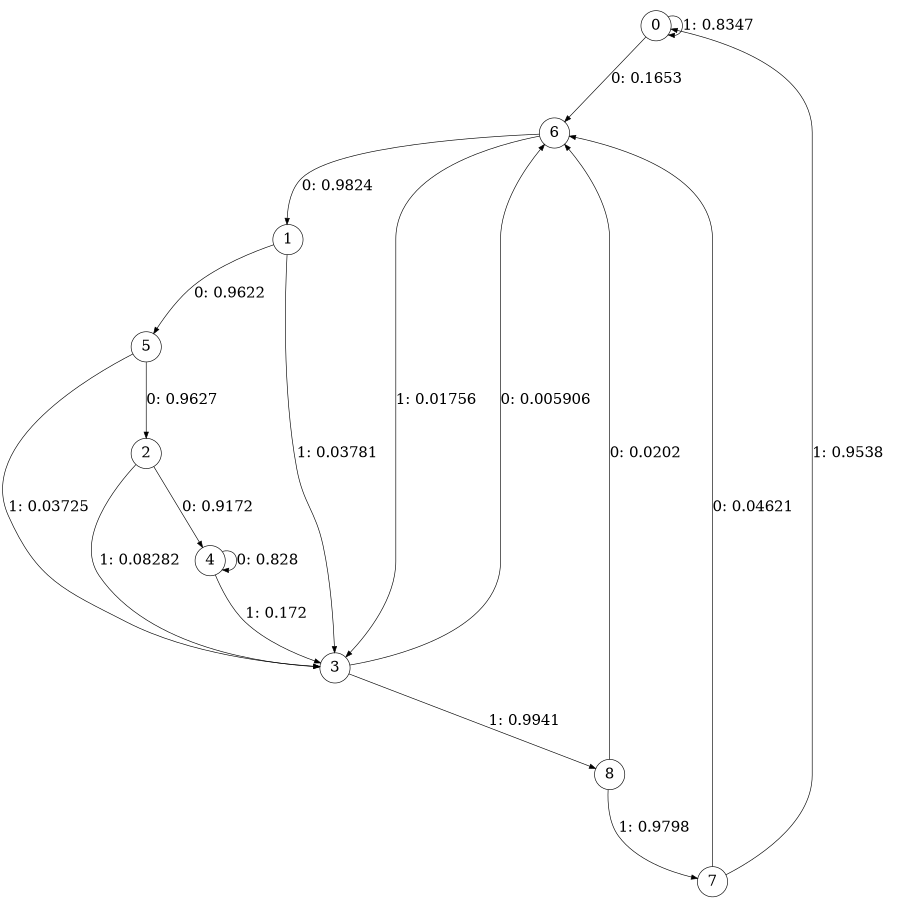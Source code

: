 digraph "ch2_random_short_L7" {
size = "6,8.5";
ratio = "fill";
node [shape = circle];
node [fontsize = 24];
edge [fontsize = 24];
0 -> 6 [label = "0: 0.1653   "];
0 -> 0 [label = "1: 0.8347   "];
1 -> 5 [label = "0: 0.9622   "];
1 -> 3 [label = "1: 0.03781  "];
2 -> 4 [label = "0: 0.9172   "];
2 -> 3 [label = "1: 0.08282  "];
3 -> 6 [label = "0: 0.005906  "];
3 -> 8 [label = "1: 0.9941   "];
4 -> 4 [label = "0: 0.828    "];
4 -> 3 [label = "1: 0.172    "];
5 -> 2 [label = "0: 0.9627   "];
5 -> 3 [label = "1: 0.03725  "];
6 -> 1 [label = "0: 0.9824   "];
6 -> 3 [label = "1: 0.01756  "];
7 -> 6 [label = "0: 0.04621  "];
7 -> 0 [label = "1: 0.9538   "];
8 -> 6 [label = "0: 0.0202   "];
8 -> 7 [label = "1: 0.9798   "];
}